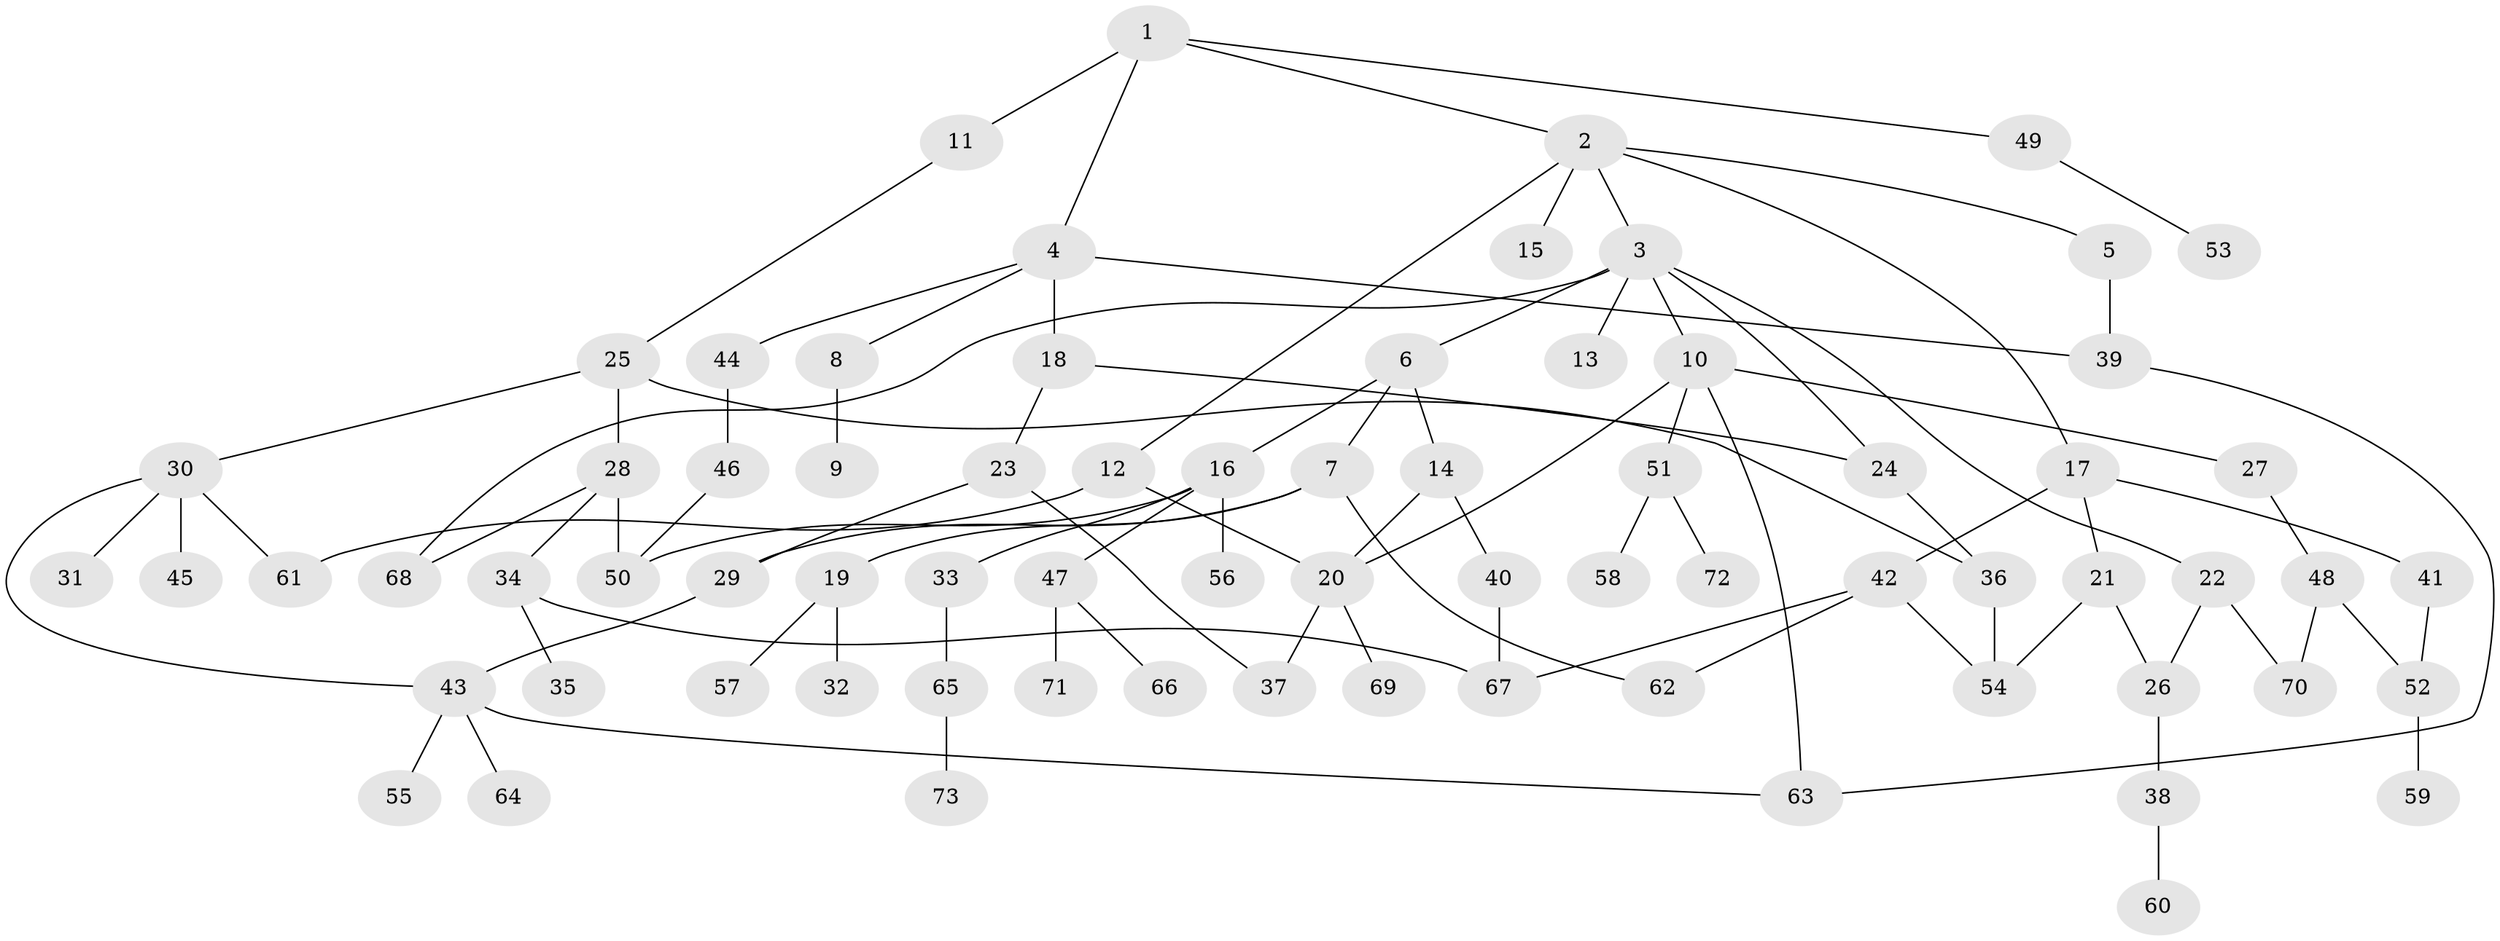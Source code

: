 // original degree distribution, {4: 0.0673076923076923, 6: 0.04807692307692308, 7: 0.009615384615384616, 5: 0.057692307692307696, 3: 0.21153846153846154, 1: 0.33653846153846156, 2: 0.2692307692307692}
// Generated by graph-tools (version 1.1) at 2025/48/03/04/25 22:48:49]
// undirected, 73 vertices, 94 edges
graph export_dot {
  node [color=gray90,style=filled];
  1;
  2;
  3;
  4;
  5;
  6;
  7;
  8;
  9;
  10;
  11;
  12;
  13;
  14;
  15;
  16;
  17;
  18;
  19;
  20;
  21;
  22;
  23;
  24;
  25;
  26;
  27;
  28;
  29;
  30;
  31;
  32;
  33;
  34;
  35;
  36;
  37;
  38;
  39;
  40;
  41;
  42;
  43;
  44;
  45;
  46;
  47;
  48;
  49;
  50;
  51;
  52;
  53;
  54;
  55;
  56;
  57;
  58;
  59;
  60;
  61;
  62;
  63;
  64;
  65;
  66;
  67;
  68;
  69;
  70;
  71;
  72;
  73;
  1 -- 2 [weight=1.0];
  1 -- 4 [weight=1.0];
  1 -- 11 [weight=1.0];
  1 -- 49 [weight=1.0];
  2 -- 3 [weight=1.0];
  2 -- 5 [weight=1.0];
  2 -- 12 [weight=1.0];
  2 -- 15 [weight=1.0];
  2 -- 17 [weight=1.0];
  3 -- 6 [weight=1.0];
  3 -- 10 [weight=1.0];
  3 -- 13 [weight=1.0];
  3 -- 22 [weight=1.0];
  3 -- 24 [weight=1.0];
  3 -- 68 [weight=1.0];
  4 -- 8 [weight=1.0];
  4 -- 18 [weight=1.0];
  4 -- 39 [weight=1.0];
  4 -- 44 [weight=1.0];
  5 -- 39 [weight=1.0];
  6 -- 7 [weight=1.0];
  6 -- 14 [weight=1.0];
  6 -- 16 [weight=1.0];
  7 -- 19 [weight=1.0];
  7 -- 29 [weight=1.0];
  7 -- 62 [weight=1.0];
  8 -- 9 [weight=1.0];
  10 -- 20 [weight=1.0];
  10 -- 27 [weight=1.0];
  10 -- 51 [weight=1.0];
  10 -- 63 [weight=1.0];
  11 -- 25 [weight=1.0];
  12 -- 20 [weight=1.0];
  12 -- 61 [weight=1.0];
  14 -- 20 [weight=1.0];
  14 -- 40 [weight=1.0];
  16 -- 33 [weight=1.0];
  16 -- 47 [weight=1.0];
  16 -- 50 [weight=1.0];
  16 -- 56 [weight=1.0];
  17 -- 21 [weight=1.0];
  17 -- 41 [weight=1.0];
  17 -- 42 [weight=1.0];
  18 -- 23 [weight=1.0];
  18 -- 24 [weight=1.0];
  19 -- 32 [weight=1.0];
  19 -- 57 [weight=1.0];
  20 -- 37 [weight=1.0];
  20 -- 69 [weight=1.0];
  21 -- 26 [weight=1.0];
  21 -- 54 [weight=1.0];
  22 -- 26 [weight=1.0];
  22 -- 70 [weight=1.0];
  23 -- 29 [weight=1.0];
  23 -- 37 [weight=1.0];
  24 -- 36 [weight=1.0];
  25 -- 28 [weight=1.0];
  25 -- 30 [weight=1.0];
  25 -- 36 [weight=1.0];
  26 -- 38 [weight=1.0];
  27 -- 48 [weight=1.0];
  28 -- 34 [weight=1.0];
  28 -- 50 [weight=1.0];
  28 -- 68 [weight=1.0];
  29 -- 43 [weight=1.0];
  30 -- 31 [weight=1.0];
  30 -- 43 [weight=1.0];
  30 -- 45 [weight=2.0];
  30 -- 61 [weight=1.0];
  33 -- 65 [weight=1.0];
  34 -- 35 [weight=1.0];
  34 -- 67 [weight=1.0];
  36 -- 54 [weight=1.0];
  38 -- 60 [weight=1.0];
  39 -- 63 [weight=1.0];
  40 -- 67 [weight=1.0];
  41 -- 52 [weight=1.0];
  42 -- 54 [weight=1.0];
  42 -- 62 [weight=1.0];
  42 -- 67 [weight=1.0];
  43 -- 55 [weight=1.0];
  43 -- 63 [weight=1.0];
  43 -- 64 [weight=1.0];
  44 -- 46 [weight=1.0];
  46 -- 50 [weight=1.0];
  47 -- 66 [weight=1.0];
  47 -- 71 [weight=1.0];
  48 -- 52 [weight=1.0];
  48 -- 70 [weight=1.0];
  49 -- 53 [weight=1.0];
  51 -- 58 [weight=1.0];
  51 -- 72 [weight=1.0];
  52 -- 59 [weight=1.0];
  65 -- 73 [weight=1.0];
}
